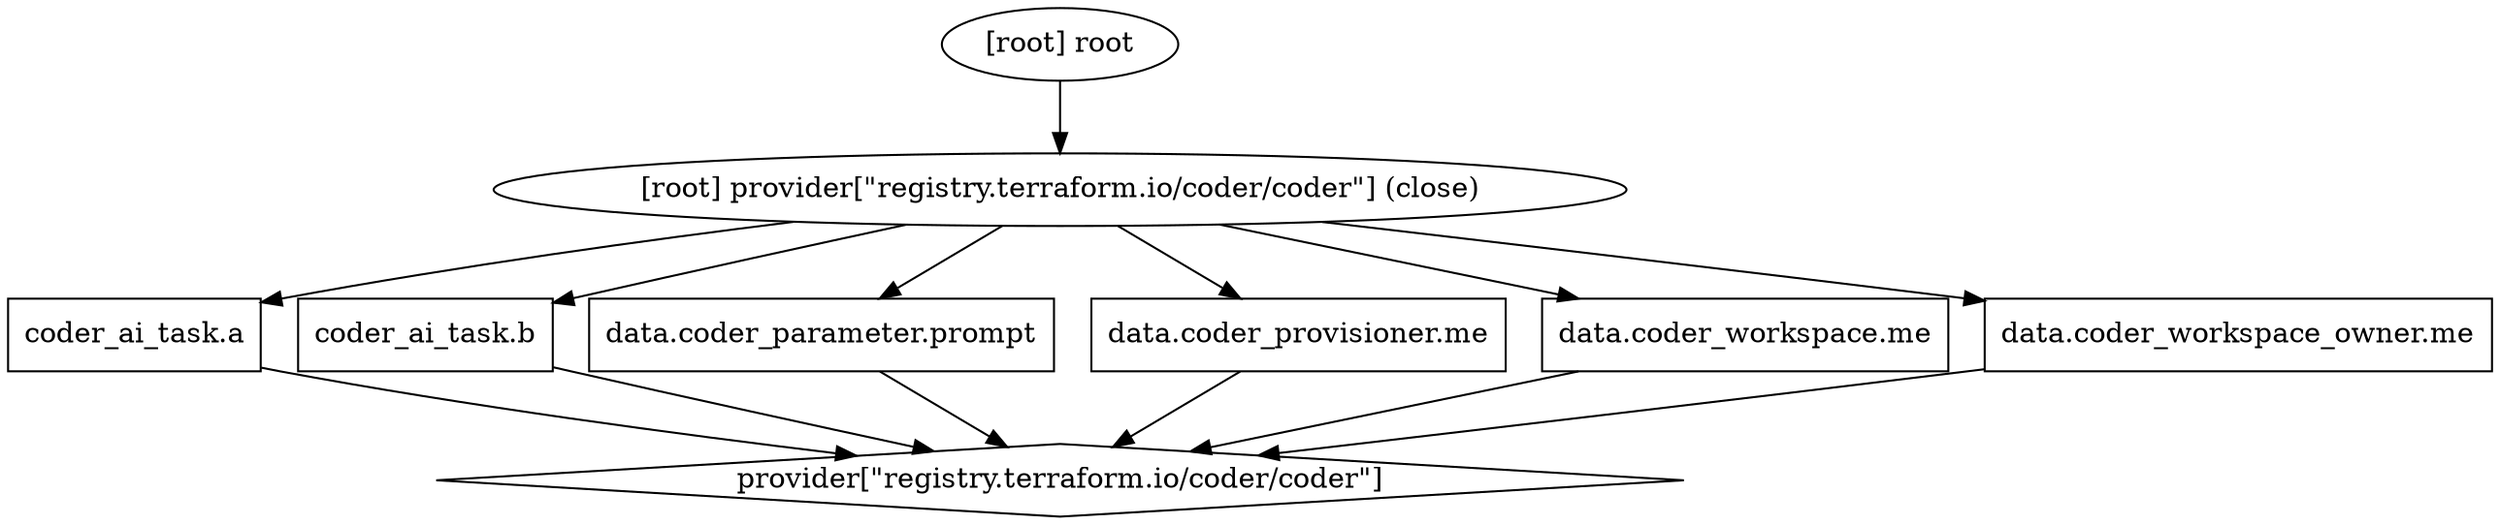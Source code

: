 digraph {
	compound = "true"
	newrank = "true"
	subgraph "root" {
		"[root] coder_ai_task.a (expand)" [label = "coder_ai_task.a", shape = "box"]
		"[root] coder_ai_task.b (expand)" [label = "coder_ai_task.b", shape = "box"]
		"[root] data.coder_parameter.prompt (expand)" [label = "data.coder_parameter.prompt", shape = "box"]
		"[root] data.coder_provisioner.me (expand)" [label = "data.coder_provisioner.me", shape = "box"]
		"[root] data.coder_workspace.me (expand)" [label = "data.coder_workspace.me", shape = "box"]
		"[root] data.coder_workspace_owner.me (expand)" [label = "data.coder_workspace_owner.me", shape = "box"]
		"[root] provider[\"registry.terraform.io/coder/coder\"]" [label = "provider[\"registry.terraform.io/coder/coder\"]", shape = "diamond"]
		"[root] coder_ai_task.a (expand)" -> "[root] provider[\"registry.terraform.io/coder/coder\"]"
		"[root] coder_ai_task.b (expand)" -> "[root] provider[\"registry.terraform.io/coder/coder\"]"
		"[root] data.coder_parameter.prompt (expand)" -> "[root] provider[\"registry.terraform.io/coder/coder\"]"
		"[root] data.coder_provisioner.me (expand)" -> "[root] provider[\"registry.terraform.io/coder/coder\"]"
		"[root] data.coder_workspace.me (expand)" -> "[root] provider[\"registry.terraform.io/coder/coder\"]"
		"[root] data.coder_workspace_owner.me (expand)" -> "[root] provider[\"registry.terraform.io/coder/coder\"]"
		"[root] provider[\"registry.terraform.io/coder/coder\"] (close)" -> "[root] coder_ai_task.a (expand)"
		"[root] provider[\"registry.terraform.io/coder/coder\"] (close)" -> "[root] coder_ai_task.b (expand)"
		"[root] provider[\"registry.terraform.io/coder/coder\"] (close)" -> "[root] data.coder_parameter.prompt (expand)"
		"[root] provider[\"registry.terraform.io/coder/coder\"] (close)" -> "[root] data.coder_provisioner.me (expand)"
		"[root] provider[\"registry.terraform.io/coder/coder\"] (close)" -> "[root] data.coder_workspace.me (expand)"
		"[root] provider[\"registry.terraform.io/coder/coder\"] (close)" -> "[root] data.coder_workspace_owner.me (expand)"
		"[root] root" -> "[root] provider[\"registry.terraform.io/coder/coder\"] (close)"
	}
}

